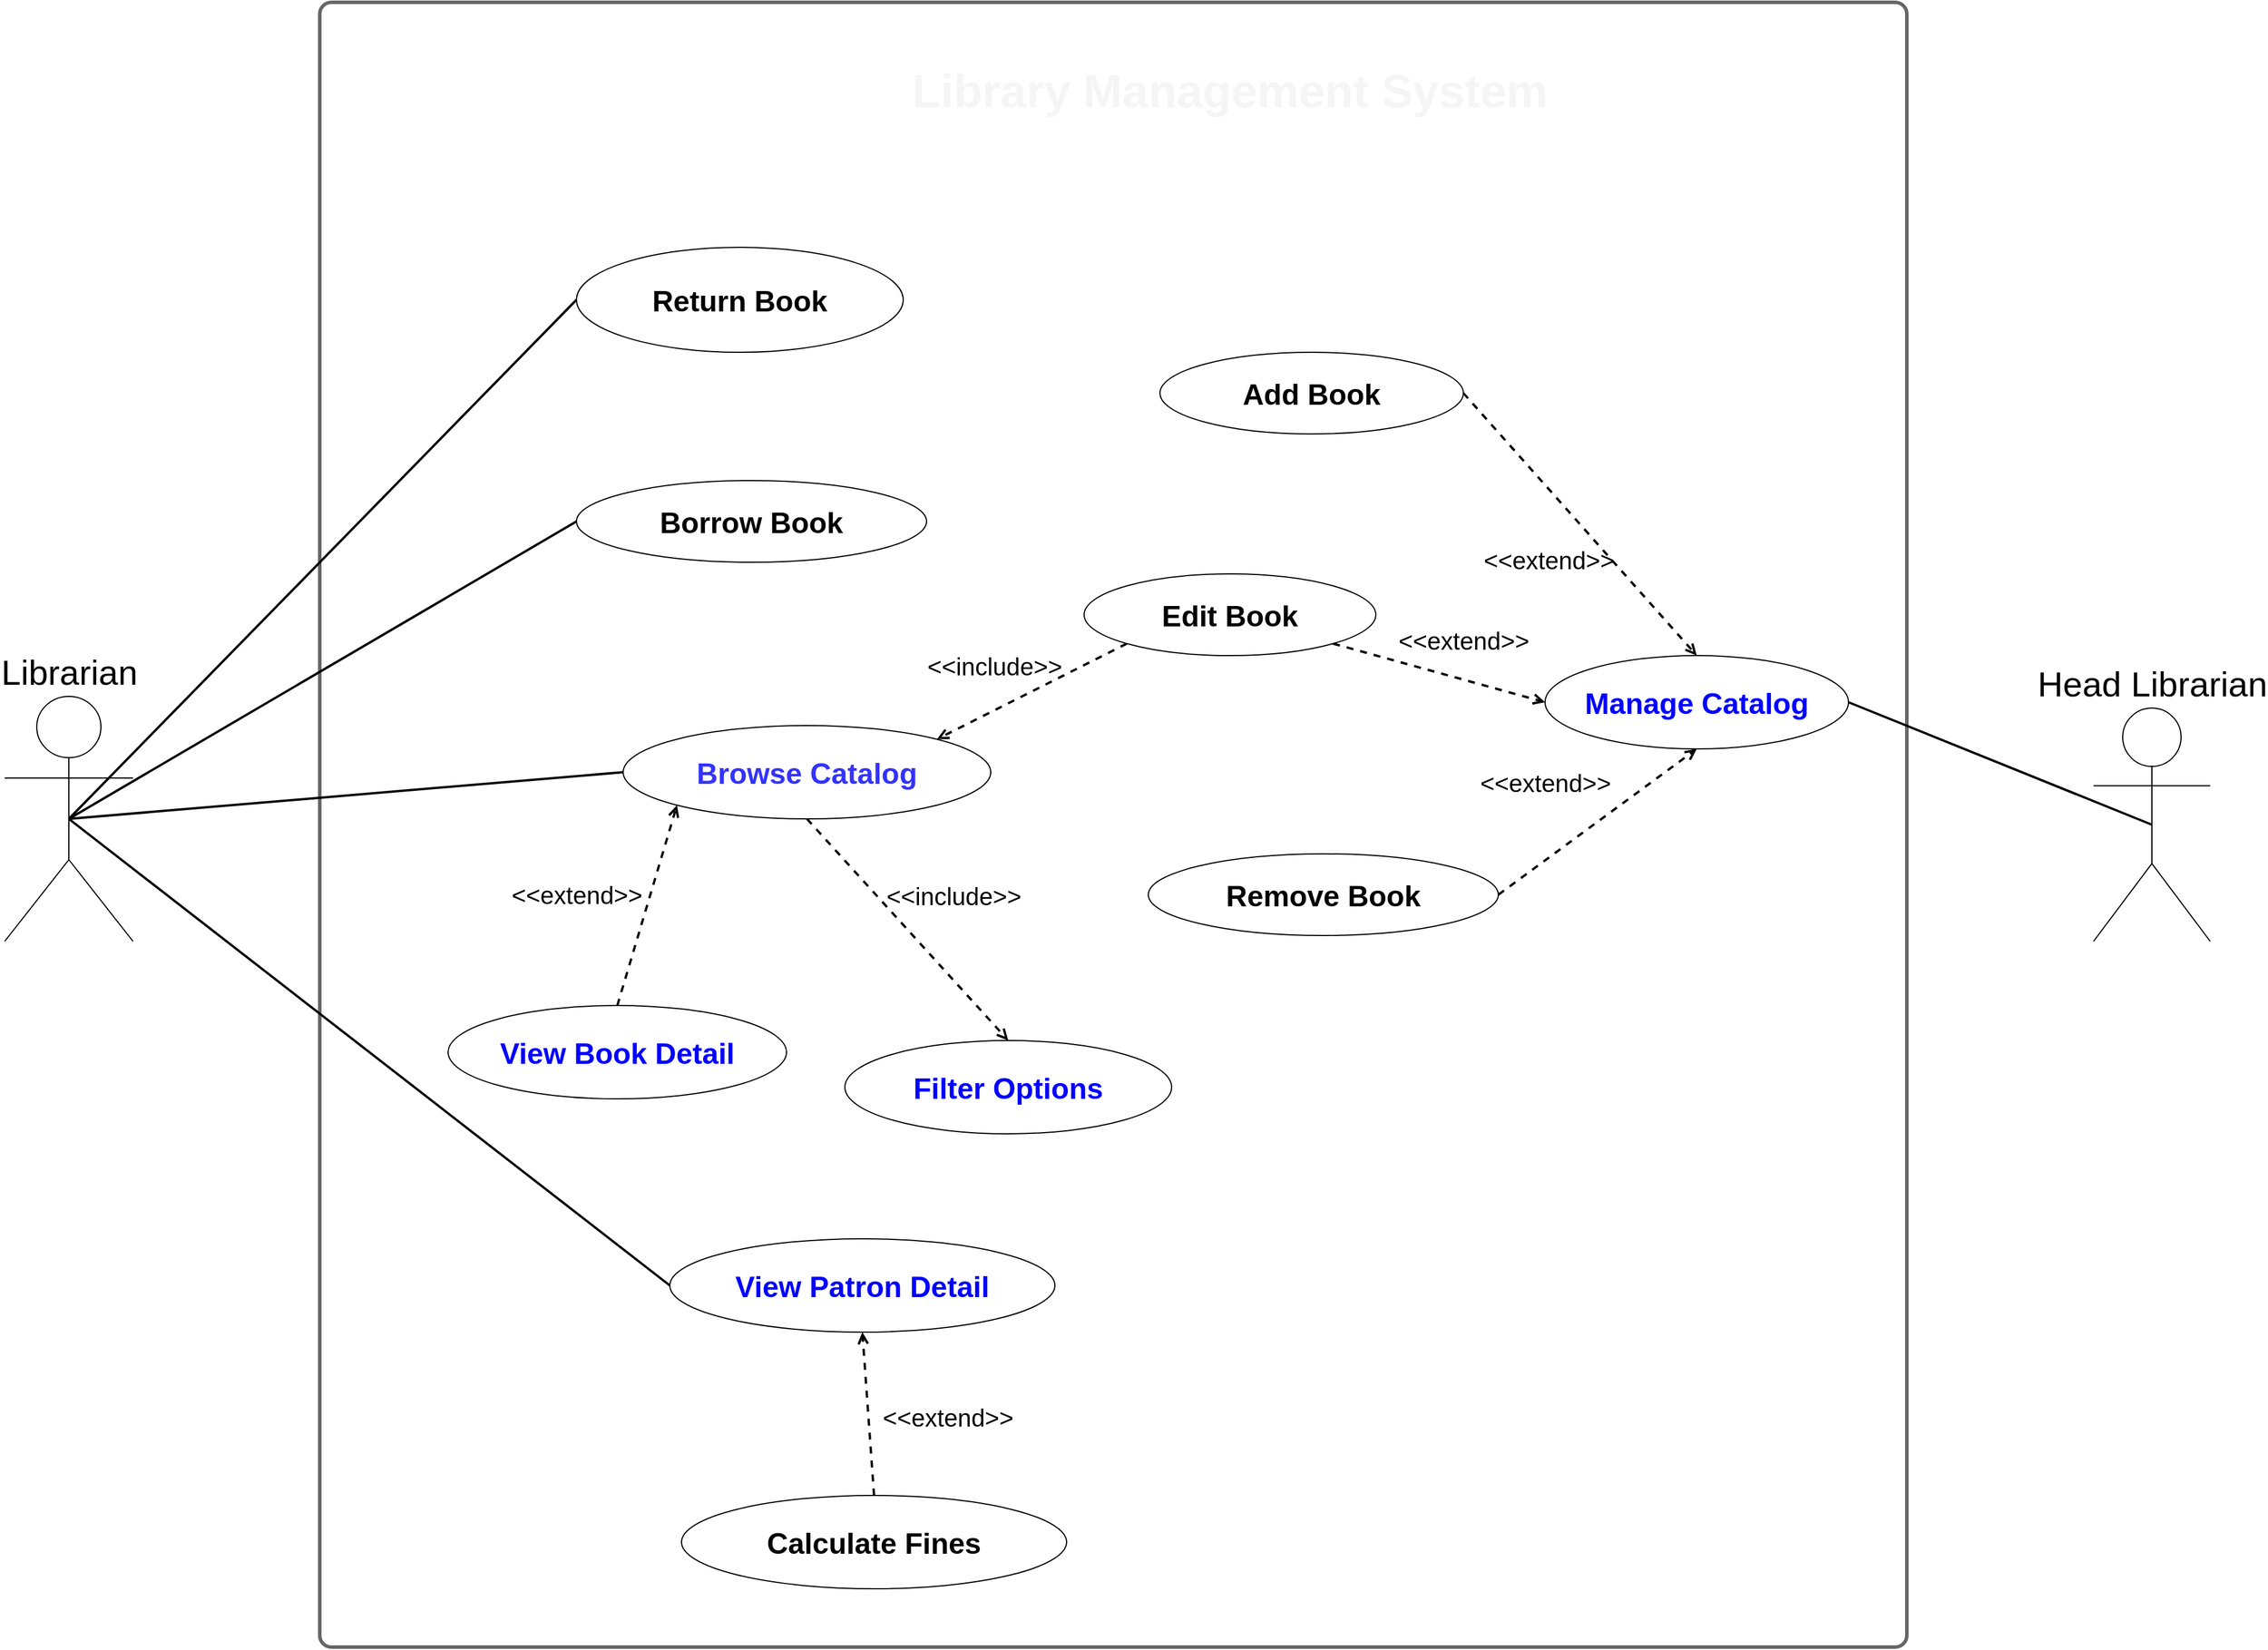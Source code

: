 <mxfile>
    <diagram id="YpAD6TKje53Sr4CiJCvB" name="Page-1">
        <mxGraphModel dx="1928" dy="1222" grid="1" gridSize="10" guides="1" tooltips="1" connect="1" arrows="1" fold="1" page="1" pageScale="1" pageWidth="5000" pageHeight="5000" background="none" math="0" shadow="0">
            <root>
                <mxCell id="0"/>
                <mxCell id="1" parent="0"/>
                <mxCell id="2" value="&lt;font style=&quot;font-size: 30px;&quot;&gt;Librarian&lt;/font&gt;" style="shape=umlActor;verticalLabelPosition=top;verticalAlign=bottom;html=1;fontSize=17;labelPosition=center;align=center;" parent="1" vertex="1">
                    <mxGeometry x="1840" y="2005" width="110" height="210" as="geometry"/>
                </mxCell>
                <mxCell id="4" value="&lt;font style=&quot;font-size: 30px;&quot;&gt;Head Librarian&lt;/font&gt;" style="shape=umlActor;verticalLabelPosition=top;verticalAlign=bottom;html=1;fontSize=15;labelPosition=center;align=center;" parent="1" vertex="1">
                    <mxGeometry x="3630" y="2015" width="100" height="200" as="geometry"/>
                </mxCell>
                <object placeholders="1" c4Name="Library Management System" label="&lt;font style=&quot;font-size: 16px&quot;&gt;&lt;b&gt;&lt;div style=&quot;text-align: left&quot;&gt;%c4Name%&lt;/div&gt;&lt;/b&gt;&lt;/font&gt;&lt;div style=&quot;text-align: left&quot;&gt;[%c4Application%]&lt;/div&gt;" id="5">
                    <mxCell style="rounded=1;fontSize=11;whiteSpace=wrap;html=1;arcSize=20;fillColor=none;strokeColor=#666666;fontColor=#F5F5F5;labelBackgroundColor=none;align=center;verticalAlign=bottom;labelBorderColor=none;spacingTop=0;spacing=10;metaEdit=1;rotatable=0;perimeter=rectanglePerimeter;labelPadding=0;allowArrows=0;connectable=0;expand=0;recursiveResize=0;editable=1;pointerEvents=0;absoluteArcSize=1;points=[[0.25,0,0],[0.5,0,0],[0.75,0,0],[1,0.25,0],[1,0.5,0],[1,0.75,0],[0.75,1,0],[0.5,1,0],[0.25,1,0],[0,0.75,0],[0,0.5,0],[0,0.25,0]];strokeWidth=3;labelPosition=center;verticalLabelPosition=top;spacingBottom=-54;textOpacity=0;" parent="1" vertex="1">
                        <mxGeometry x="2110" y="1410" width="1360" height="1410" as="geometry"/>
                    </mxCell>
                </object>
                <mxCell id="6" value="Library Management System" style="text;strokeColor=none;align=center;fillColor=none;html=1;verticalAlign=middle;whiteSpace=wrap;rounded=0;strokeWidth=3;fontColor=#F5F5F5;fontSize=40;fontStyle=1" parent="1" vertex="1">
                    <mxGeometry x="2570" y="1430" width="640" height="110" as="geometry"/>
                </mxCell>
                <mxCell id="9" value="Add Book" style="ellipse;whiteSpace=wrap;html=1;fontStyle=1;fontSize=25;" parent="1" vertex="1">
                    <mxGeometry x="2830" y="1710" width="260" height="70" as="geometry"/>
                </mxCell>
                <mxCell id="10" value="Edit Book" style="ellipse;whiteSpace=wrap;html=1;fontStyle=1;fontSize=25;" parent="1" vertex="1">
                    <mxGeometry x="2765" y="1900" width="250" height="70" as="geometry"/>
                </mxCell>
                <mxCell id="13" value="Remove Book" style="ellipse;whiteSpace=wrap;html=1;fontStyle=1;fontSize=25;" parent="1" vertex="1">
                    <mxGeometry x="2820" y="2140" width="300" height="70" as="geometry"/>
                </mxCell>
                <mxCell id="21" value="&lt;font color=&quot;#0000ff&quot;&gt;View Patron Detail&lt;/font&gt;" style="ellipse;whiteSpace=wrap;html=1;fontStyle=1;fontSize=25;" parent="1" vertex="1">
                    <mxGeometry x="2410" y="2470" width="330" height="80" as="geometry"/>
                </mxCell>
                <mxCell id="24" value="&lt;font color=&quot;#3333ff&quot; style=&quot;font-size: 25px;&quot;&gt;Browse Catalog&lt;/font&gt;" style="ellipse;whiteSpace=wrap;html=1;fontStyle=1;fontSize=18;" parent="1" vertex="1">
                    <mxGeometry x="2370" y="2030" width="315" height="80" as="geometry"/>
                </mxCell>
                <mxCell id="27" value="&lt;font color=&quot;#0000ff&quot;&gt;Filter Options&lt;/font&gt;" style="ellipse;whiteSpace=wrap;html=1;fontStyle=1;fontSize=25;" parent="1" vertex="1">
                    <mxGeometry x="2560" y="2300" width="280" height="80" as="geometry"/>
                </mxCell>
                <mxCell id="30" value="&amp;lt;&amp;lt;include&amp;gt;&amp;gt;" style="html=1;verticalAlign=bottom;labelBackgroundColor=none;endArrow=open;endFill=0;dashed=1;fontSize=21;entryX=0.5;entryY=0;entryDx=0;entryDy=0;exitX=0.5;exitY=1;exitDx=0;exitDy=0;strokeWidth=2;" parent="1" source="24" target="27" edge="1">
                    <mxGeometry x="0.126" y="38" width="160" relative="1" as="geometry">
                        <mxPoint x="1550" y="2420" as="sourcePoint"/>
                        <mxPoint x="1670" y="2420" as="targetPoint"/>
                        <mxPoint as="offset"/>
                    </mxGeometry>
                </mxCell>
                <mxCell id="31" value="Borrow Book" style="ellipse;whiteSpace=wrap;html=1;fontStyle=1;fontSize=25;" parent="1" vertex="1">
                    <mxGeometry x="2330" y="1820" width="300" height="70" as="geometry"/>
                </mxCell>
                <mxCell id="32" value="Return Book" style="ellipse;whiteSpace=wrap;html=1;fontStyle=1;fontSize=25;" parent="1" vertex="1">
                    <mxGeometry x="2330" y="1620" width="280" height="90" as="geometry"/>
                </mxCell>
                <mxCell id="39" value="Calculate Fines" style="ellipse;whiteSpace=wrap;html=1;fontStyle=1;fontSize=25;" parent="1" vertex="1">
                    <mxGeometry x="2420" y="2690" width="330" height="80" as="geometry"/>
                </mxCell>
                <mxCell id="53" value="" style="endArrow=none;startArrow=none;endFill=0;startFill=0;endSize=8;html=1;verticalAlign=bottom;labelBackgroundColor=none;strokeWidth=2;fontSize=14;exitX=0.5;exitY=0.5;exitDx=0;exitDy=0;exitPerimeter=0;entryX=0;entryY=0.5;entryDx=0;entryDy=0;" parent="1" source="2" target="32" edge="1">
                    <mxGeometry width="160" relative="1" as="geometry">
                        <mxPoint x="1225" y="1860" as="sourcePoint"/>
                        <mxPoint x="1670" y="1645" as="targetPoint"/>
                    </mxGeometry>
                </mxCell>
                <mxCell id="54" value="" style="endArrow=none;startArrow=none;endFill=0;startFill=0;endSize=8;html=1;verticalAlign=bottom;labelBackgroundColor=none;strokeWidth=2;fontSize=14;exitX=0.5;exitY=0.5;exitDx=0;exitDy=0;exitPerimeter=0;entryX=0;entryY=0.5;entryDx=0;entryDy=0;" parent="1" source="2" target="31" edge="1">
                    <mxGeometry width="160" relative="1" as="geometry">
                        <mxPoint x="1235" y="1870" as="sourcePoint"/>
                        <mxPoint x="1680" y="1655" as="targetPoint"/>
                        <Array as="points"/>
                    </mxGeometry>
                </mxCell>
                <mxCell id="57" value="" style="endArrow=none;startArrow=none;endFill=0;startFill=0;endSize=8;html=1;verticalAlign=bottom;labelBackgroundColor=none;strokeWidth=2;fontSize=14;exitX=0.5;exitY=0.5;exitDx=0;exitDy=0;exitPerimeter=0;entryX=0;entryY=0.5;entryDx=0;entryDy=0;" parent="1" source="2" target="21" edge="1">
                    <mxGeometry width="160" relative="1" as="geometry">
                        <mxPoint x="1215" y="1850" as="sourcePoint"/>
                        <mxPoint x="1530" y="2360" as="targetPoint"/>
                    </mxGeometry>
                </mxCell>
                <mxCell id="58" value="" style="endArrow=none;startArrow=none;endFill=0;startFill=0;endSize=8;html=1;verticalAlign=bottom;labelBackgroundColor=none;strokeWidth=2;fontSize=14;exitX=0.5;exitY=0.5;exitDx=0;exitDy=0;exitPerimeter=0;entryX=0;entryY=0.5;entryDx=0;entryDy=0;" parent="1" source="2" target="24" edge="1">
                    <mxGeometry width="160" relative="1" as="geometry">
                        <mxPoint x="1225" y="1860" as="sourcePoint"/>
                        <mxPoint x="1540" y="2310" as="targetPoint"/>
                    </mxGeometry>
                </mxCell>
                <mxCell id="60" value="" style="endArrow=none;startArrow=none;endFill=0;startFill=0;endSize=8;html=1;verticalAlign=bottom;labelBackgroundColor=none;strokeWidth=2;fontSize=14;exitX=1;exitY=0.5;exitDx=0;exitDy=0;entryX=0.5;entryY=0.5;entryDx=0;entryDy=0;entryPerimeter=0;" parent="1" source="71" target="4" edge="1">
                    <mxGeometry width="160" relative="1" as="geometry">
                        <mxPoint x="1245" y="1880" as="sourcePoint"/>
                        <mxPoint x="1560" y="2330" as="targetPoint"/>
                    </mxGeometry>
                </mxCell>
                <mxCell id="71" value="Manage Catalog" style="ellipse;whiteSpace=wrap;html=1;fontStyle=1;fontSize=25;fontColor=#0000FF;" parent="1" vertex="1">
                    <mxGeometry x="3160" y="1970" width="260" height="80" as="geometry"/>
                </mxCell>
                <mxCell id="92" value="&amp;lt;&amp;lt;extend&amp;gt;&amp;gt;" style="html=1;verticalAlign=bottom;labelBackgroundColor=none;endArrow=open;endFill=0;dashed=1;entryX=0.5;entryY=1;entryDx=0;entryDy=0;exitX=1;exitY=0.5;exitDx=0;exitDy=0;strokeWidth=2;fontSize=21;" edge="1" parent="1" source="13" target="71">
                    <mxGeometry x="-0.245" y="41" width="160" relative="1" as="geometry">
                        <mxPoint x="3460" y="1785" as="sourcePoint"/>
                        <mxPoint x="3400" y="1705" as="targetPoint"/>
                        <mxPoint y="-1" as="offset"/>
                    </mxGeometry>
                </mxCell>
                <mxCell id="93" value="&amp;lt;&amp;lt;extend&amp;gt;&amp;gt;" style="html=1;verticalAlign=bottom;labelBackgroundColor=none;endArrow=open;endFill=0;dashed=1;entryX=0;entryY=0.5;entryDx=0;entryDy=0;strokeWidth=2;fontSize=21;exitX=1;exitY=1;exitDx=0;exitDy=0;" edge="1" parent="1" source="10" target="71">
                    <mxGeometry x="0.179" y="18" width="160" relative="1" as="geometry">
                        <mxPoint x="3560" y="1570" as="sourcePoint"/>
                        <mxPoint x="3450" y="1630" as="targetPoint"/>
                        <Array as="points"/>
                        <mxPoint as="offset"/>
                    </mxGeometry>
                </mxCell>
                <mxCell id="94" value="&amp;lt;&amp;lt;extend&amp;gt;&amp;gt;" style="html=1;verticalAlign=bottom;labelBackgroundColor=none;endArrow=open;endFill=0;dashed=1;entryX=0.5;entryY=0;entryDx=0;entryDy=0;strokeWidth=2;fontSize=21;exitX=1;exitY=0.5;exitDx=0;exitDy=0;" edge="1" parent="1" source="9" target="71">
                    <mxGeometry x="0.109" y="-50" width="160" relative="1" as="geometry">
                        <mxPoint x="3400.0" y="1690" as="sourcePoint"/>
                        <mxPoint x="3530.0" y="1690" as="targetPoint"/>
                        <mxPoint x="-1" as="offset"/>
                    </mxGeometry>
                </mxCell>
                <mxCell id="95" value="&amp;lt;&amp;lt;include&amp;gt;&amp;gt;" style="html=1;verticalAlign=bottom;labelBackgroundColor=none;endArrow=open;endFill=0;dashed=1;fontSize=21;entryX=1;entryY=0;entryDx=0;entryDy=0;exitX=0;exitY=1;exitDx=0;exitDy=0;strokeWidth=2;" edge="1" parent="1" source="10" target="24">
                    <mxGeometry x="0.272" y="-20" width="160" relative="1" as="geometry">
                        <mxPoint x="2702.5" y="2100" as="sourcePoint"/>
                        <mxPoint x="2797.5" y="2245" as="targetPoint"/>
                        <mxPoint x="-1" as="offset"/>
                    </mxGeometry>
                </mxCell>
                <mxCell id="96" value="&lt;font color=&quot;#0000ff&quot;&gt;View Book Detail&lt;/font&gt;" style="ellipse;whiteSpace=wrap;html=1;fontStyle=1;fontSize=25;" vertex="1" parent="1">
                    <mxGeometry x="2220" y="2270" width="290" height="80" as="geometry"/>
                </mxCell>
                <mxCell id="99" value="&amp;lt;&amp;lt;extend&amp;gt;&amp;gt;" style="html=1;verticalAlign=bottom;labelBackgroundColor=none;endArrow=open;endFill=0;dashed=1;entryX=0;entryY=1;entryDx=0;entryDy=0;strokeWidth=2;fontSize=21;exitX=0.5;exitY=0;exitDx=0;exitDy=0;" edge="1" parent="1" source="96" target="24">
                    <mxGeometry x="-0.258" y="57" width="160" relative="1" as="geometry">
                        <mxPoint x="2962.891" y="1972.487" as="sourcePoint"/>
                        <mxPoint x="3170.0" y="2020" as="targetPoint"/>
                        <Array as="points"/>
                        <mxPoint x="1" as="offset"/>
                    </mxGeometry>
                </mxCell>
                <mxCell id="101" value="&amp;lt;&amp;lt;extend&amp;gt;&amp;gt;" style="html=1;verticalAlign=bottom;labelBackgroundColor=none;endArrow=open;endFill=0;dashed=1;entryX=0.5;entryY=1;entryDx=0;entryDy=0;strokeWidth=2;fontSize=21;exitX=0.5;exitY=0;exitDx=0;exitDy=0;" edge="1" parent="1" source="39" target="21">
                    <mxGeometry x="-0.32" y="-67" width="160" relative="1" as="geometry">
                        <mxPoint x="2261.75" y="2808.71" as="sourcePoint"/>
                        <mxPoint x="2369.997" y="2630.002" as="targetPoint"/>
                        <Array as="points"/>
                        <mxPoint as="offset"/>
                    </mxGeometry>
                </mxCell>
            </root>
        </mxGraphModel>
    </diagram>
</mxfile>